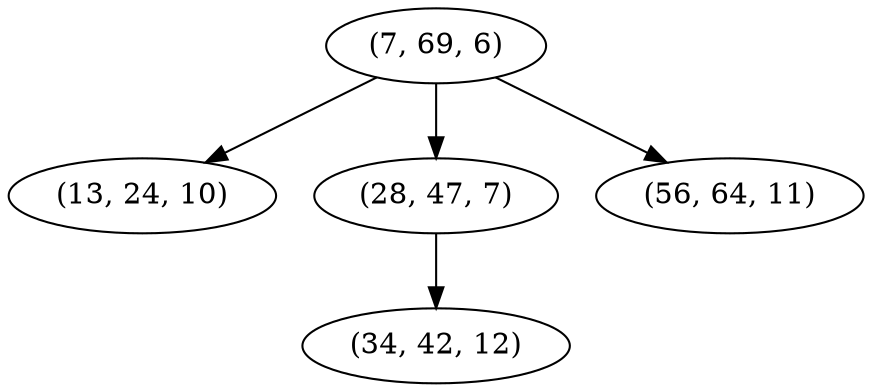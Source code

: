 digraph tree {
    "(7, 69, 6)";
    "(13, 24, 10)";
    "(28, 47, 7)";
    "(34, 42, 12)";
    "(56, 64, 11)";
    "(7, 69, 6)" -> "(13, 24, 10)";
    "(7, 69, 6)" -> "(28, 47, 7)";
    "(7, 69, 6)" -> "(56, 64, 11)";
    "(28, 47, 7)" -> "(34, 42, 12)";
}
